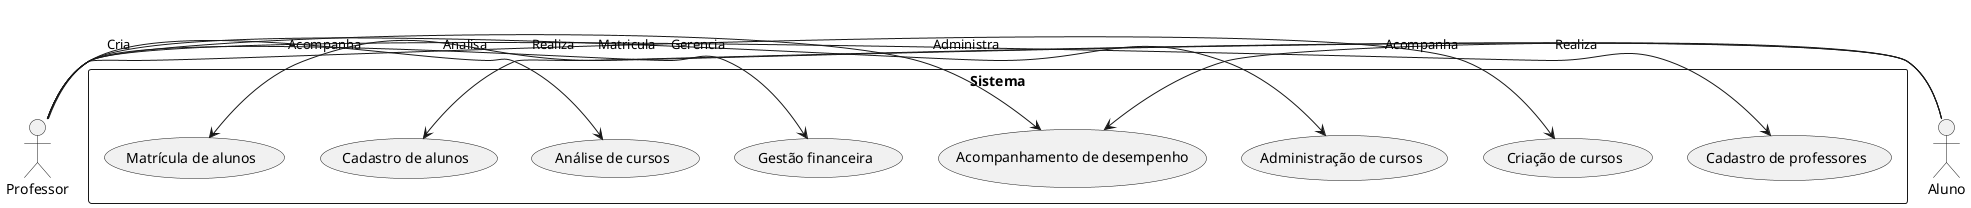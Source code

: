 @startuml


actor "Professor" as professor
actor "Aluno" as aluno

rectangle Sistema {
    usecase "Cadastro de professores" as UC1
    usecase "Cadastro de alunos" as UC2
    usecase "Criação de cursos" as UC3
    usecase "Administração de cursos" as UC4
    usecase "Matrícula de alunos" as UC5
    usecase "Acompanhamento de desempenho" as UC6
    usecase "Gestão financeira" as UC7
    usecase "Análise de cursos" as UC8
}

professor -> UC1 : Realiza
professor -> UC3 : Cria
professor -> UC4 : Administra
professor -> UC6 : Acompanha
professor -> UC7 : Gerencia
professor -> UC8 : Analisa

aluno -> UC2 : Realiza
aluno -> UC5 : Matricula
aluno -> UC6 : Acompanha

@enduml
